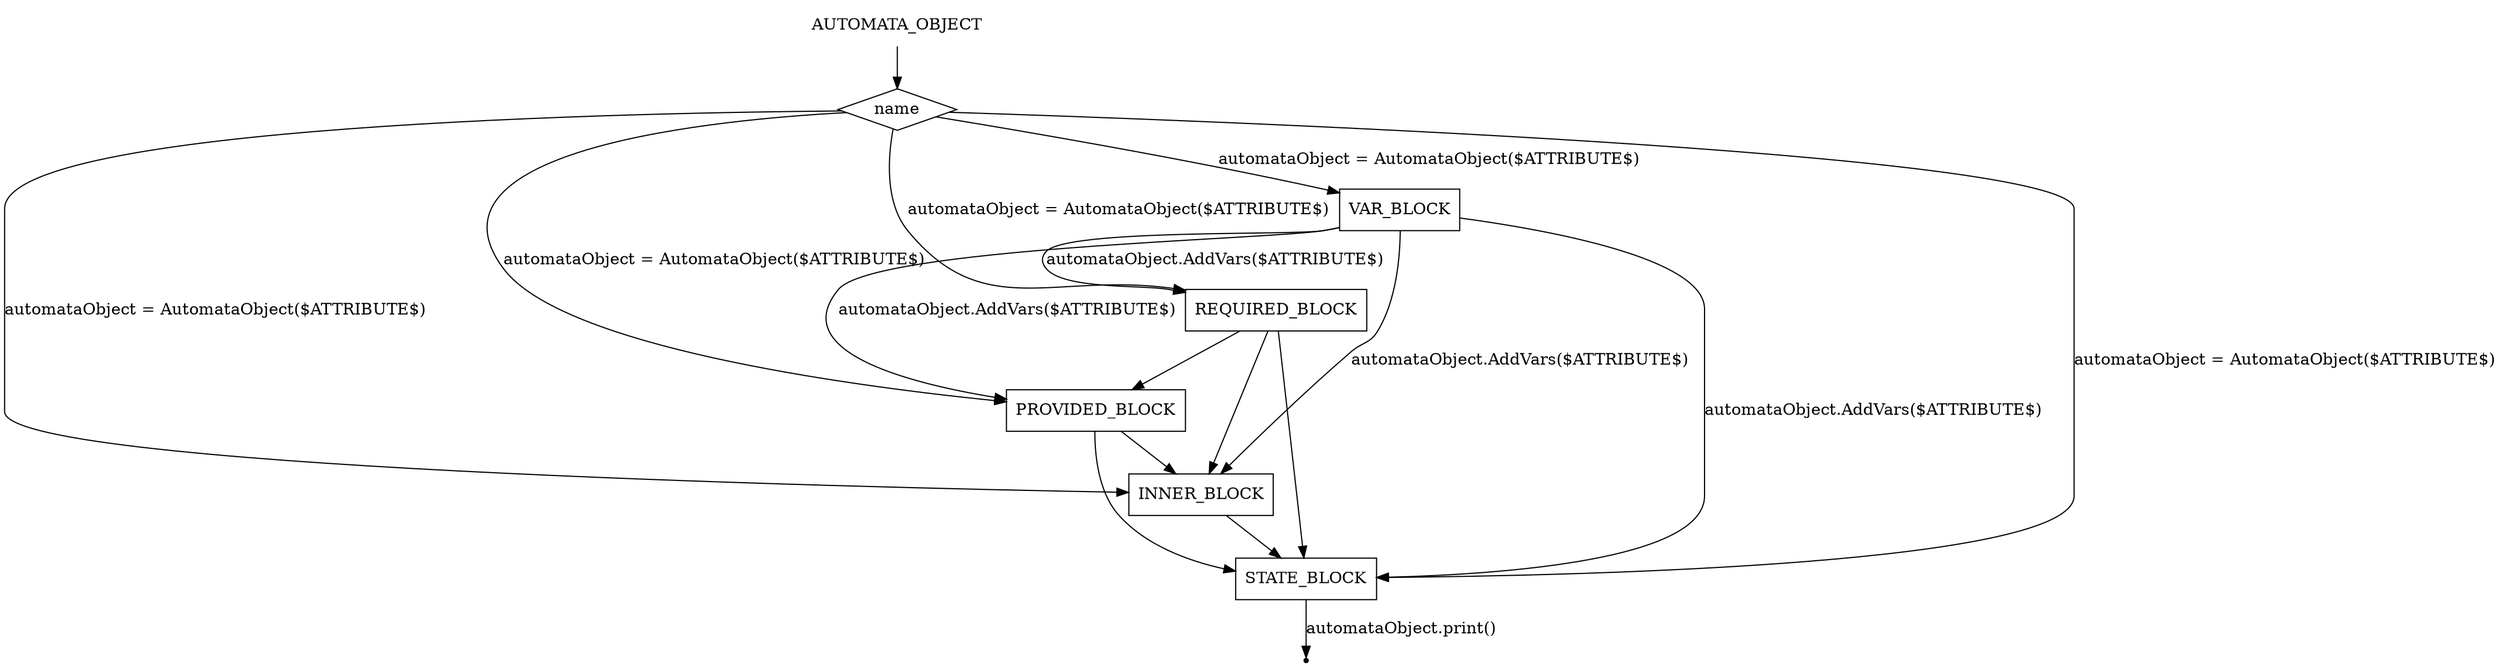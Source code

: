 digraph AUTOMATA_OBJECT {
    start [label=AUTOMATA_OBJECT shape=plaintext]
    A [label=name shape=diamond]
    B [label=VAR_BLOCK shape=box]
    C [label=REQUIRED_BLOCK shape=box]
    D [label=PROVIDED_BLOCK shape=box]
    E [label=INNER_BLOCK shape=box]
    F [label=STATE_BLOCK shape=box]
    end [label="" shape=point]
    start -> A
    A -> B [label="automataObject = AutomataObject($ATTRIBUTE$)"]
    A -> C [label="automataObject = AutomataObject($ATTRIBUTE$)"]
    A -> D [label="automataObject = AutomataObject($ATTRIBUTE$)"]
    A -> E [label="automataObject = AutomataObject($ATTRIBUTE$)"]
    A -> F [label="automataObject = AutomataObject($ATTRIBUTE$)"]
    B -> C [label="automataObject.AddVars($ATTRIBUTE$)"]
    B -> D [label="automataObject.AddVars($ATTRIBUTE$)"]
    B -> E [label="automataObject.AddVars($ATTRIBUTE$)"]
    B -> F [label="automataObject.AddVars($ATTRIBUTE$)"]
    C -> D
    C -> E
    C -> F
    D -> E
    D -> F
    E -> F
    F -> end [label="automataObject.print()"]
}
